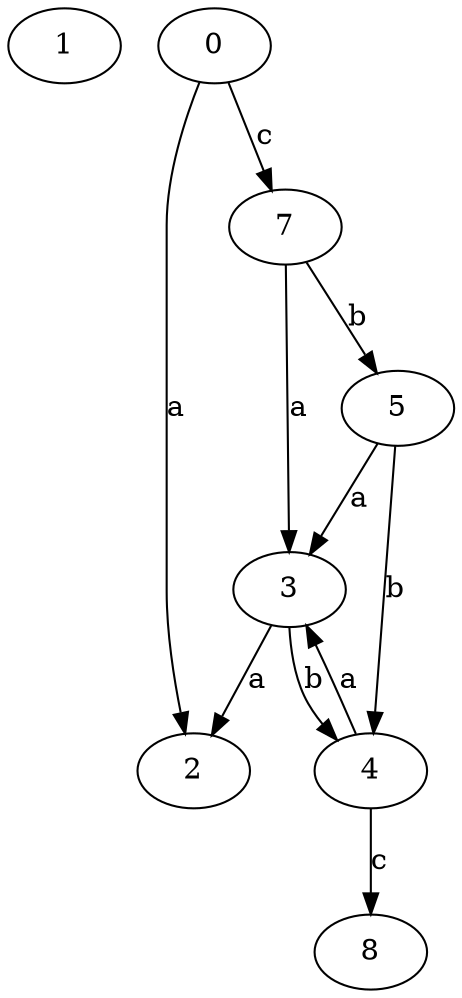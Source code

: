 strict digraph  {
1;
0;
2;
3;
4;
5;
7;
8;
0 -> 2  [label=a];
0 -> 7  [label=c];
3 -> 2  [label=a];
3 -> 4  [label=b];
4 -> 3  [label=a];
4 -> 8  [label=c];
5 -> 3  [label=a];
5 -> 4  [label=b];
7 -> 3  [label=a];
7 -> 5  [label=b];
}
